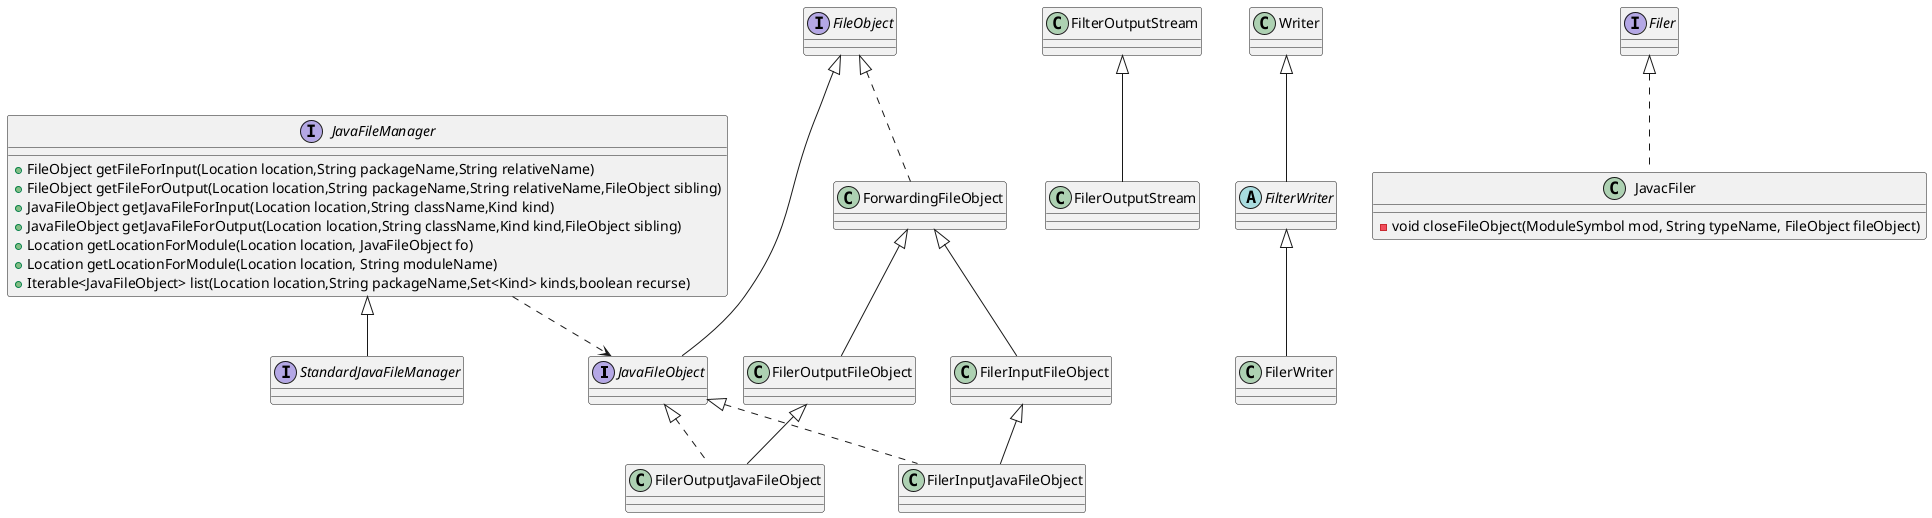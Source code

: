@@startuml apt-file-class
interface JavaFileObject extends FileObject{
    
}
class FilerOutputJavaFileObject extends FilerOutputFileObject implements JavaFileObject{
    
}



class FilerOutputFileObject extends ForwardingFileObject{

}
class ForwardingFileObject implements FileObject

'class ForwardingJavaFileObject<F extends JavaFileObject> extends ForwardingFileObject implements JavaFileObject
class FilerInputFileObject extends ForwardingFileObject
class FilerInputJavaFileObject extends FilerInputFileObject implements JavaFileObject
class FilerOutputStream extends FilterOutputStream
class FilerWriter extends FilterWriter
abstract class FilterWriter extends Writer
class JavacFiler implements Filer{
      - void closeFileObject(ModuleSymbol mod, String typeName, FileObject fileObject)
}


interface JavaFileManager{
       + FileObject getFileForInput(Location location,String packageName,String relativeName)
       + FileObject getFileForOutput(Location location,String packageName,String relativeName,FileObject sibling)
       + JavaFileObject getJavaFileForInput(Location location,String className,Kind kind)
       + JavaFileObject getJavaFileForOutput(Location location,String className,Kind kind,FileObject sibling)
       + Location getLocationForModule(Location location, JavaFileObject fo)
       + Location getLocationForModule(Location location, String moduleName)
       + Iterable<JavaFileObject> list(Location location,String packageName,Set<Kind> kinds,boolean recurse)
}

JavaFileManager ..> JavaFileObject
interface StandardJavaFileManager extends JavaFileManager{

}

@@enduml